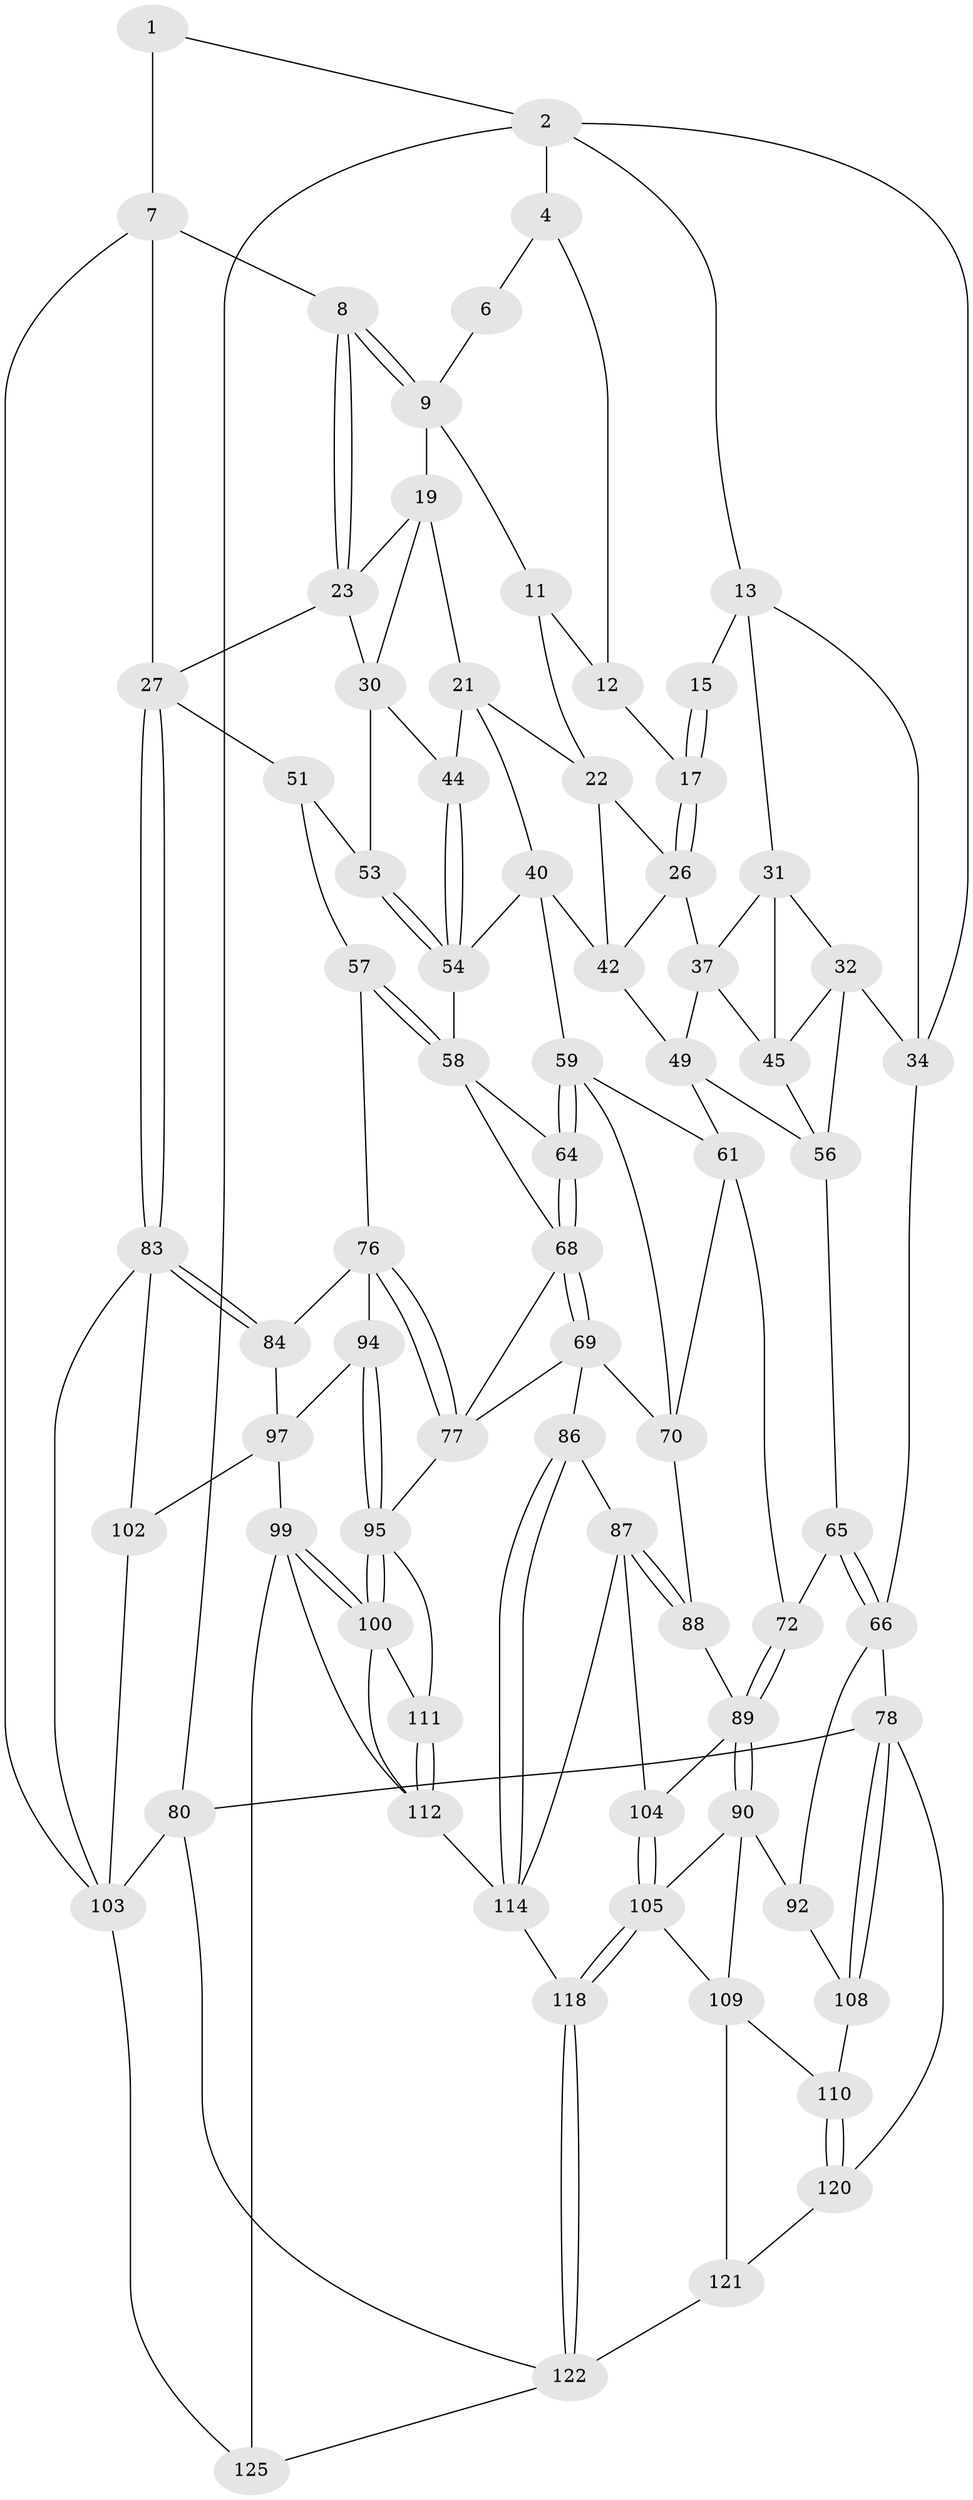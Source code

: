 // original degree distribution, {3: 0.024, 6: 0.208, 4: 0.216, 5: 0.552}
// Generated by graph-tools (version 1.1) at 2025/42/03/06/25 10:42:27]
// undirected, 75 vertices, 162 edges
graph export_dot {
graph [start="1"]
  node [color=gray90,style=filled];
  1 [pos="+0.9329785372578941+0"];
  2 [pos="+0+0",super="+3"];
  4 [pos="+0.33698933460739666+0",super="+5"];
  6 [pos="+0.6847780493495528+0"];
  7 [pos="+0.9490490287257234+0.10382507082430187",super="+24"];
  8 [pos="+0.8618659923297387+0.13119131346374557"];
  9 [pos="+0.7426159762360046+0",super="+10"];
  11 [pos="+0.6876813130991192+0.15105246998237787",super="+18"];
  12 [pos="+0.5621851643481757+0.030875863334063634",super="+16"];
  13 [pos="+0.16195847336469338+0.13410461054137937",super="+14"];
  15 [pos="+0.3118008633397907+0"];
  17 [pos="+0.4570146068480688+0.22633557481842645"];
  19 [pos="+0.7520005775354318+0.18683371676217367",super="+20"];
  21 [pos="+0.6775752514301939+0.26848299951025867",super="+39"];
  22 [pos="+0.6227532337823394+0.2498550133718302",super="+25"];
  23 [pos="+0.8611091805168528+0.1328282761186054",super="+29"];
  26 [pos="+0.4478872248250824+0.2537970160053527",super="+36"];
  27 [pos="+1+0.4915151181876109",super="+28"];
  30 [pos="+0.7682419773596745+0.3214262259237015",super="+43"];
  31 [pos="+0.2305494151566313+0.1893507656769633",super="+38"];
  32 [pos="+0.17039843049261102+0.249243000661253",super="+33"];
  34 [pos="+0+0.396341864548649",super="+35"];
  37 [pos="+0.3110754370911557+0.24654625896044013",super="+46"];
  40 [pos="+0.5061331011102574+0.401079358451887",super="+41"];
  42 [pos="+0.5009271529103428+0.3905320141993986",super="+48"];
  44 [pos="+0.6609770489976999+0.3687396081652572"];
  45 [pos="+0.181590967169123+0.40042383283368715",super="+47"];
  49 [pos="+0.29133566901617614+0.49320888068786556",super="+50"];
  51 [pos="+1+0.4967553884830206",super="+52"];
  53 [pos="+0.7656331983639295+0.4215848607623993"];
  54 [pos="+0.7118038134979471+0.45426535526886097",super="+55"];
  56 [pos="+0.0039925563206365845+0.38664004955486214",super="+62"];
  57 [pos="+0.7498562759620899+0.5692404861700355",super="+75"];
  58 [pos="+0.6965783864697739+0.4867926638611738",super="+63"];
  59 [pos="+0.4887606870892799+0.45805738429557386",super="+60"];
  61 [pos="+0.33480214513439+0.5074854542697156",super="+71"];
  64 [pos="+0.5043101081724048+0.49379724065701863"];
  65 [pos="+0.18311183128990077+0.5998119179881405"];
  66 [pos="+0.07979276868600918+0.6368529814594418",super="+67"];
  68 [pos="+0.47606175861484745+0.6360915421486775",super="+74"];
  69 [pos="+0.4747147491400259+0.6402536693549511",super="+82"];
  70 [pos="+0.4095145573863486+0.655003907534356",super="+73"];
  72 [pos="+0.22651846107338772+0.6440392096717372"];
  76 [pos="+0.7622158099114967+0.6186610958736556",super="+85"];
  77 [pos="+0.658184040325247+0.6695806329159772",super="+81"];
  78 [pos="+0+0.7985095406361147",super="+79"];
  80 [pos="+0+1"];
  83 [pos="+1+0.5741155975893565",super="+101"];
  84 [pos="+1+0.6703430594713387"];
  86 [pos="+0.5490771951673155+0.7829889508951757"];
  87 [pos="+0.5287608488179667+0.7939410303731481",super="+107"];
  88 [pos="+0.37224124555556154+0.6880632991508057"];
  89 [pos="+0.27458787028895276+0.7238824571606817",super="+93"];
  90 [pos="+0.2273984213713319+0.7795010370931457",super="+91"];
  92 [pos="+0.16165935405132903+0.785772854610469"];
  94 [pos="+0.8162541359514903+0.7474895562876225"];
  95 [pos="+0.8142752218989375+0.7523222151622951",super="+96"];
  97 [pos="+0.9279688371791665+0.7361502399753167",super="+98"];
  99 [pos="+0.8563387283169358+0.8788498614455044",super="+119"];
  100 [pos="+0.8264110954085456+0.8529133579905305",super="+116"];
  102 [pos="+0.8805226777001951+0.8844718597602936"];
  103 [pos="+1+1",super="+124"];
  104 [pos="+0.39756420035778206+0.8454240463224278"];
  105 [pos="+0.3854651289853087+0.8653657824717335",super="+106"];
  108 [pos="+0.0170412371841136+0.8016703186362725"];
  109 [pos="+0.19319406047713616+0.8398244438099526",super="+115"];
  110 [pos="+0.17580454486431196+0.8760743405951419"];
  111 [pos="+0.630127296438253+0.768536266639511"];
  112 [pos="+0.6674285141350628+0.932306884221254",super="+113"];
  114 [pos="+0.5843858719950995+0.9876369528609773",super="+117"];
  118 [pos="+0.44950160754054586+0.9636613176011619"];
  120 [pos="+0.16478860642253726+0.9093708715860388"];
  121 [pos="+0.31061991599567684+0.98760660952171"];
  122 [pos="+0.38714902542450047+1",super="+123"];
  125 [pos="+0.6662272432314036+1"];
  1 -- 2;
  1 -- 7 [weight=2];
  2 -- 80;
  2 -- 34;
  2 -- 4;
  2 -- 13;
  4 -- 12;
  4 -- 6;
  6 -- 9;
  7 -- 8;
  7 -- 27;
  7 -- 103;
  8 -- 9;
  8 -- 9;
  8 -- 23;
  8 -- 23;
  9 -- 11;
  9 -- 19;
  11 -- 12 [weight=2];
  11 -- 22;
  12 -- 17;
  13 -- 34;
  13 -- 15;
  13 -- 31;
  15 -- 17;
  15 -- 17;
  17 -- 26;
  17 -- 26;
  19 -- 23;
  19 -- 21;
  19 -- 30;
  21 -- 22;
  21 -- 40;
  21 -- 44;
  22 -- 26;
  22 -- 42;
  23 -- 30;
  23 -- 27;
  26 -- 37;
  26 -- 42;
  27 -- 83;
  27 -- 83;
  27 -- 51;
  30 -- 44;
  30 -- 53;
  31 -- 32;
  31 -- 45;
  31 -- 37;
  32 -- 45;
  32 -- 56;
  32 -- 34;
  34 -- 66;
  37 -- 49;
  37 -- 45;
  40 -- 42;
  40 -- 59;
  40 -- 54;
  42 -- 49;
  44 -- 54;
  44 -- 54;
  45 -- 56;
  49 -- 61;
  49 -- 56;
  51 -- 57 [weight=2];
  51 -- 53;
  53 -- 54;
  53 -- 54;
  54 -- 58;
  56 -- 65;
  57 -- 58;
  57 -- 58;
  57 -- 76;
  58 -- 64;
  58 -- 68;
  59 -- 64;
  59 -- 64;
  59 -- 61;
  59 -- 70;
  61 -- 72;
  61 -- 70;
  64 -- 68;
  64 -- 68;
  65 -- 66;
  65 -- 66;
  65 -- 72;
  66 -- 92;
  66 -- 78;
  68 -- 69;
  68 -- 69;
  68 -- 77;
  69 -- 70;
  69 -- 86;
  69 -- 77;
  70 -- 88;
  72 -- 89;
  72 -- 89;
  76 -- 77;
  76 -- 77;
  76 -- 94;
  76 -- 84;
  77 -- 95;
  78 -- 108;
  78 -- 108;
  78 -- 80;
  78 -- 120;
  80 -- 103;
  80 -- 122;
  83 -- 84;
  83 -- 84;
  83 -- 102;
  83 -- 103;
  84 -- 97;
  86 -- 87;
  86 -- 114;
  86 -- 114;
  87 -- 88;
  87 -- 88;
  87 -- 104;
  87 -- 114;
  88 -- 89;
  89 -- 90;
  89 -- 90;
  89 -- 104;
  90 -- 105;
  90 -- 92;
  90 -- 109;
  92 -- 108;
  94 -- 95;
  94 -- 95;
  94 -- 97;
  95 -- 100;
  95 -- 100;
  95 -- 111;
  97 -- 99;
  97 -- 102;
  99 -- 100;
  99 -- 100;
  99 -- 125;
  99 -- 112;
  100 -- 112;
  100 -- 111;
  102 -- 103;
  103 -- 125;
  104 -- 105;
  104 -- 105;
  105 -- 118;
  105 -- 118;
  105 -- 109;
  108 -- 110;
  109 -- 110;
  109 -- 121;
  110 -- 120;
  110 -- 120;
  111 -- 112;
  111 -- 112;
  112 -- 114;
  114 -- 118;
  118 -- 122;
  118 -- 122;
  120 -- 121;
  121 -- 122;
  122 -- 125;
}
